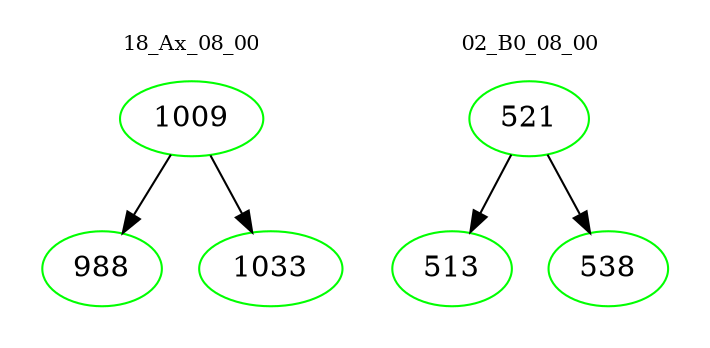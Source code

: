 digraph{
subgraph cluster_0 {
color = white
label = "18_Ax_08_00";
fontsize=10;
T0_1009 [label="1009", color="green"]
T0_1009 -> T0_988 [color="black"]
T0_988 [label="988", color="green"]
T0_1009 -> T0_1033 [color="black"]
T0_1033 [label="1033", color="green"]
}
subgraph cluster_1 {
color = white
label = "02_B0_08_00";
fontsize=10;
T1_521 [label="521", color="green"]
T1_521 -> T1_513 [color="black"]
T1_513 [label="513", color="green"]
T1_521 -> T1_538 [color="black"]
T1_538 [label="538", color="green"]
}
}
